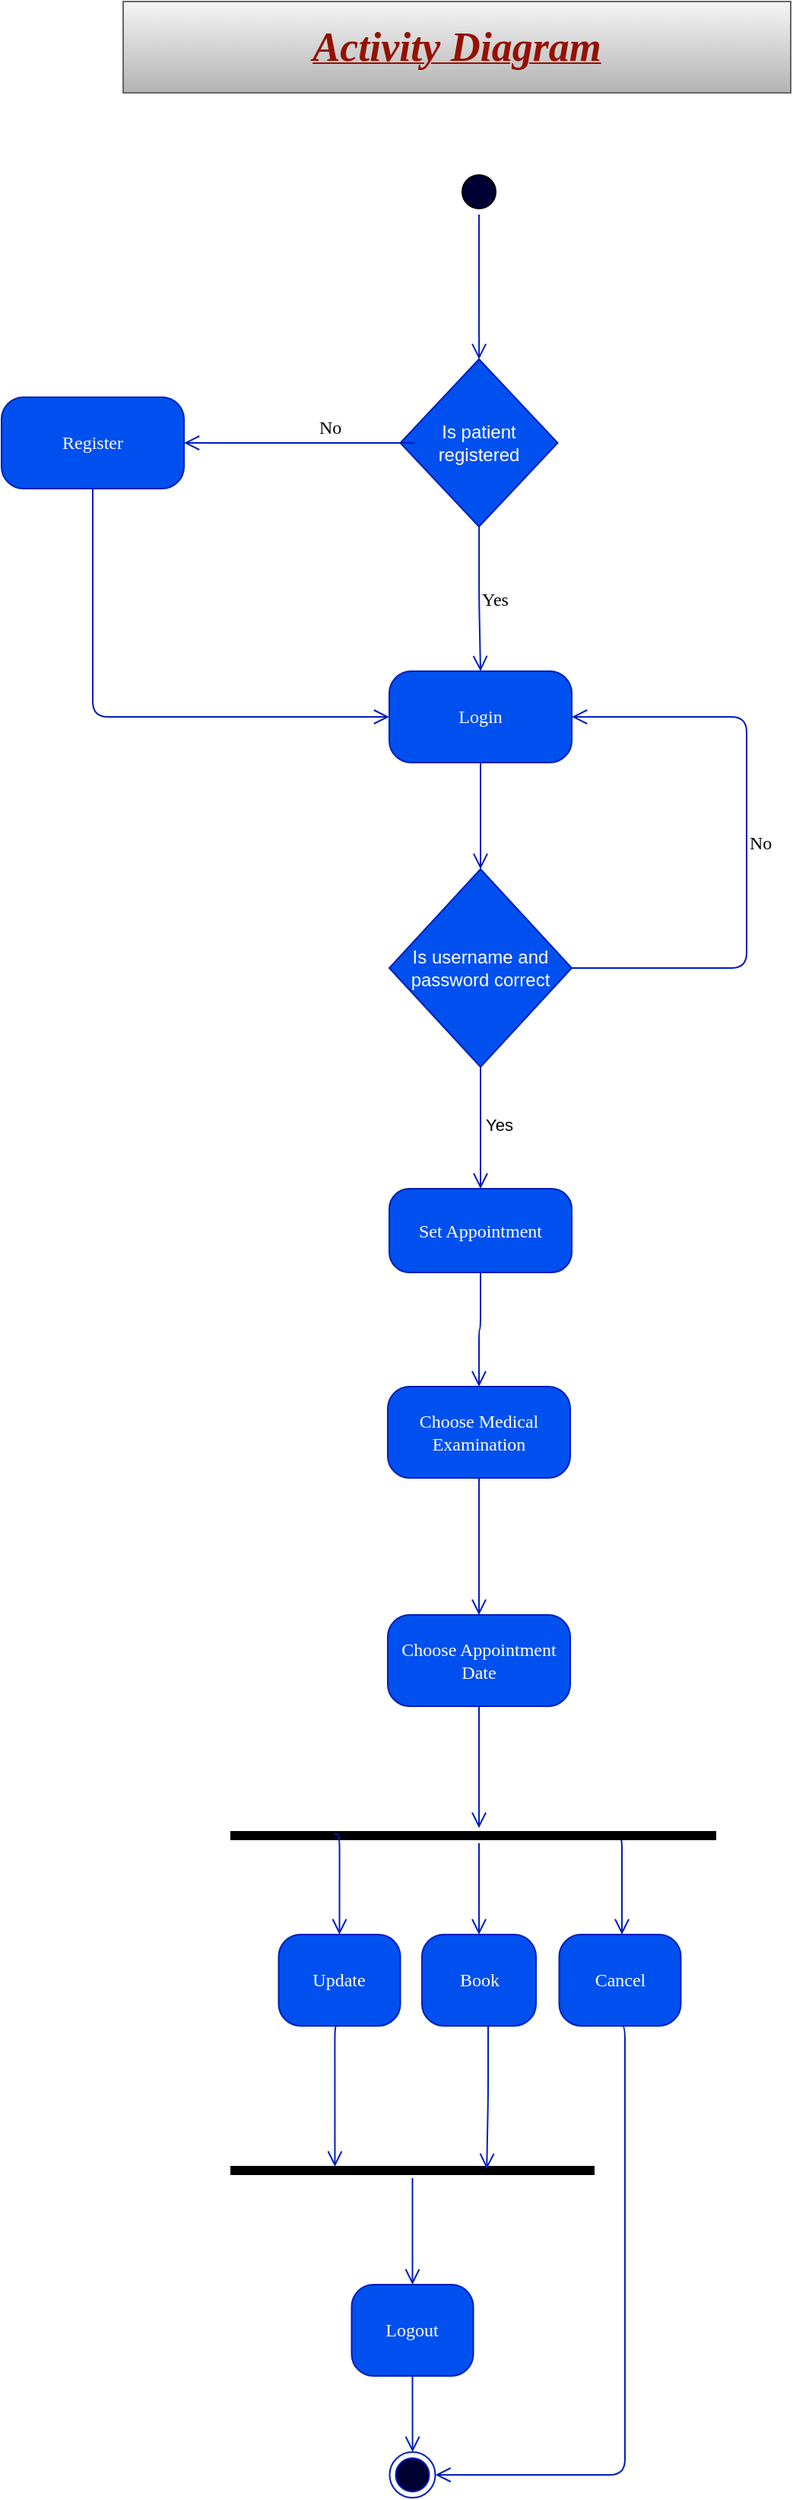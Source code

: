 <mxfile version="24.1.0" type="device">
  <diagram name="Page-1" id="mnRjHzE-l8GOrrgTSnuF">
    <mxGraphModel dx="1151" dy="521" grid="1" gridSize="10" guides="1" tooltips="1" connect="1" arrows="1" fold="1" page="1" pageScale="1" pageWidth="850" pageHeight="1100" math="0" shadow="0">
      <root>
        <mxCell id="0" />
        <mxCell id="1" parent="0" />
        <mxCell id="IlUl-RWda48VHLyolycJ-1" value="&lt;font color=&quot;#941100&quot; face=&quot;Times New Roman&quot;&gt;&lt;b&gt;&lt;i&gt;&lt;u&gt;&lt;font style=&quot;font-size: 27px;&quot;&gt;Activity Diagram &lt;/font&gt;&lt;/u&gt;&lt;/i&gt;&lt;/b&gt;&lt;/font&gt;" style="rounded=0;whiteSpace=wrap;html=1;fillColor=#f5f5f5;gradientColor=#b3b3b3;strokeColor=#666666;" vertex="1" parent="1">
          <mxGeometry x="190" y="20" width="439" height="60" as="geometry" />
        </mxCell>
        <mxCell id="IlUl-RWda48VHLyolycJ-2" value="" style="ellipse;html=1;shape=startState;rounded=1;shadow=0;comic=0;labelBackgroundColor=none;fontFamily=Verdana;fontSize=12;align=center;direction=south;fillColor=#000033;" vertex="1" parent="1">
          <mxGeometry x="409" y="130" width="30" height="30" as="geometry" />
        </mxCell>
        <mxCell id="IlUl-RWda48VHLyolycJ-3" value="Login" style="rounded=1;whiteSpace=wrap;html=1;arcSize=24;fillColor=#0050ef;strokeColor=#001DBC;shadow=0;comic=0;labelBackgroundColor=none;fontFamily=Verdana;fontSize=12;align=center;fontColor=#ffffff;" vertex="1" parent="1">
          <mxGeometry x="365" y="460" width="120" height="60" as="geometry" />
        </mxCell>
        <mxCell id="IlUl-RWda48VHLyolycJ-4" value="Yes" style="edgeStyle=orthogonalEdgeStyle;html=1;labelBackgroundColor=none;endArrow=open;endSize=8;strokeColor=#001DBC;fontFamily=Verdana;fontSize=12;align=left;fillColor=#0050ef;" edge="1" parent="1" source="IlUl-RWda48VHLyolycJ-6" target="IlUl-RWda48VHLyolycJ-3">
          <mxGeometry relative="1" as="geometry" />
        </mxCell>
        <mxCell id="IlUl-RWda48VHLyolycJ-7" value="" style="edgeStyle=orthogonalEdgeStyle;html=1;labelBackgroundColor=none;endArrow=open;endSize=8;strokeColor=#001DBC;fontFamily=Verdana;fontSize=12;align=left;fillColor=#0050ef;" edge="1" parent="1" source="IlUl-RWda48VHLyolycJ-2" target="IlUl-RWda48VHLyolycJ-6">
          <mxGeometry relative="1" as="geometry">
            <mxPoint x="425" y="200" as="sourcePoint" />
            <mxPoint x="425" y="440" as="targetPoint" />
          </mxGeometry>
        </mxCell>
        <mxCell id="IlUl-RWda48VHLyolycJ-6" value="Is patient registered" style="rhombus;whiteSpace=wrap;html=1;fillColor=#0050ef;fontColor=#ffffff;strokeColor=#001DBC;" vertex="1" parent="1">
          <mxGeometry x="372.25" y="255" width="103.5" height="110" as="geometry" />
        </mxCell>
        <mxCell id="IlUl-RWda48VHLyolycJ-12" value="No" style="edgeStyle=orthogonalEdgeStyle;html=1;labelBackgroundColor=none;endArrow=open;endSize=8;strokeColor=#001DBC;fontFamily=Verdana;fontSize=12;align=left;fillColor=#0050ef;exitX=0;exitY=0.5;exitDx=0;exitDy=0;entryX=1;entryY=0.5;entryDx=0;entryDy=0;" edge="1" parent="1" source="IlUl-RWda48VHLyolycJ-6" target="IlUl-RWda48VHLyolycJ-13">
          <mxGeometry x="-0.032" y="-10" relative="1" as="geometry">
            <mxPoint x="435" y="210" as="sourcePoint" />
            <mxPoint x="230" y="310" as="targetPoint" />
            <Array as="points">
              <mxPoint x="385" y="310" />
            </Array>
            <mxPoint as="offset" />
          </mxGeometry>
        </mxCell>
        <mxCell id="IlUl-RWda48VHLyolycJ-13" value="Register" style="rounded=1;whiteSpace=wrap;html=1;arcSize=24;fillColor=#0050ef;strokeColor=#001DBC;shadow=0;comic=0;labelBackgroundColor=none;fontFamily=Verdana;fontSize=12;align=center;fontColor=#ffffff;" vertex="1" parent="1">
          <mxGeometry x="110" y="280" width="120" height="60" as="geometry" />
        </mxCell>
        <mxCell id="IlUl-RWda48VHLyolycJ-14" value="" style="edgeStyle=orthogonalEdgeStyle;html=1;labelBackgroundColor=none;endArrow=open;endSize=8;strokeColor=#001DBC;fontFamily=Verdana;fontSize=12;align=left;fillColor=#0050ef;exitX=0.5;exitY=1;exitDx=0;exitDy=0;entryX=0;entryY=0.5;entryDx=0;entryDy=0;" edge="1" parent="1" source="IlUl-RWda48VHLyolycJ-13" target="IlUl-RWda48VHLyolycJ-3">
          <mxGeometry x="-0.032" y="-10" relative="1" as="geometry">
            <mxPoint x="395" y="320" as="sourcePoint" />
            <mxPoint x="230" y="500" as="targetPoint" />
            <mxPoint as="offset" />
          </mxGeometry>
        </mxCell>
        <mxCell id="IlUl-RWda48VHLyolycJ-16" value="Chοοse Appointment Date" style="rounded=1;whiteSpace=wrap;html=1;arcSize=24;fillColor=#0050ef;strokeColor=#001DBC;shadow=0;comic=0;labelBackgroundColor=none;fontFamily=Verdana;fontSize=12;align=center;fontColor=#ffffff;" vertex="1" parent="1">
          <mxGeometry x="364" y="1080" width="120" height="60" as="geometry" />
        </mxCell>
        <mxCell id="IlUl-RWda48VHLyolycJ-29" value="Update" style="rounded=1;whiteSpace=wrap;html=1;arcSize=24;fillColor=#0050ef;strokeColor=#001DBC;shadow=0;comic=0;labelBackgroundColor=none;fontFamily=Verdana;fontSize=12;align=center;fontColor=#ffffff;" vertex="1" parent="1">
          <mxGeometry x="292.25" y="1290" width="80" height="60" as="geometry" />
        </mxCell>
        <mxCell id="IlUl-RWda48VHLyolycJ-30" value="Cancel" style="rounded=1;whiteSpace=wrap;html=1;arcSize=24;fillColor=#0050ef;strokeColor=#001DBC;shadow=0;comic=0;labelBackgroundColor=none;fontFamily=Verdana;fontSize=12;align=center;fontColor=#ffffff;" vertex="1" parent="1">
          <mxGeometry x="476.75" y="1290" width="80" height="60" as="geometry" />
        </mxCell>
        <mxCell id="IlUl-RWda48VHLyolycJ-31" value="Book" style="rounded=1;whiteSpace=wrap;html=1;arcSize=24;fillColor=#0050ef;strokeColor=#001DBC;shadow=0;comic=0;labelBackgroundColor=none;fontFamily=Verdana;fontSize=12;align=center;fontColor=#ffffff;" vertex="1" parent="1">
          <mxGeometry x="386.5" y="1290" width="75" height="60" as="geometry" />
        </mxCell>
        <mxCell id="IlUl-RWda48VHLyolycJ-37" value="" style="edgeStyle=orthogonalEdgeStyle;html=1;labelBackgroundColor=none;endArrow=open;endSize=8;strokeColor=#001DBC;fontFamily=Verdana;fontSize=12;align=left;fillColor=#0050ef;entryX=0.5;entryY=0;entryDx=0;entryDy=0;" edge="1" parent="1" source="IlUl-RWda48VHLyolycJ-19" target="IlUl-RWda48VHLyolycJ-31">
          <mxGeometry relative="1" as="geometry">
            <mxPoint x="440" y="1220" as="sourcePoint" />
            <mxPoint x="454.52" y="940" as="targetPoint" />
            <Array as="points">
              <mxPoint x="424" y="1240" />
              <mxPoint x="424" y="1240" />
            </Array>
          </mxGeometry>
        </mxCell>
        <mxCell id="IlUl-RWda48VHLyolycJ-39" value="" style="edgeStyle=orthogonalEdgeStyle;html=1;labelBackgroundColor=none;endArrow=open;endSize=8;strokeColor=#001DBC;fontFamily=Verdana;fontSize=12;align=left;fillColor=#0050ef;exitX=0.779;exitY=0.295;exitDx=0;exitDy=0;exitPerimeter=0;" edge="1" parent="1" source="IlUl-RWda48VHLyolycJ-19" target="IlUl-RWda48VHLyolycJ-30">
          <mxGeometry relative="1" as="geometry">
            <mxPoint x="569.52" y="830" as="sourcePoint" />
            <mxPoint x="570" y="957" as="targetPoint" />
            <Array as="points">
              <mxPoint x="518" y="1270" />
              <mxPoint x="518" y="1270" />
            </Array>
          </mxGeometry>
        </mxCell>
        <mxCell id="IlUl-RWda48VHLyolycJ-41" value="" style="shape=line;html=1;strokeWidth=6;fillColor=default;strokeColor=default;" vertex="1" parent="1">
          <mxGeometry x="260.5" y="1440" width="239.5" height="10" as="geometry" />
        </mxCell>
        <mxCell id="IlUl-RWda48VHLyolycJ-42" value="Chοοse Medical Examination" style="rounded=1;whiteSpace=wrap;html=1;arcSize=24;fillColor=#0050ef;strokeColor=#001DBC;shadow=0;comic=0;labelBackgroundColor=none;fontFamily=Verdana;fontSize=12;align=center;fontColor=#ffffff;direction=west;" vertex="1" parent="1">
          <mxGeometry x="364" y="930" width="120" height="60" as="geometry" />
        </mxCell>
        <mxCell id="IlUl-RWda48VHLyolycJ-43" value="Set Appointment" style="rounded=1;whiteSpace=wrap;html=1;arcSize=24;fillColor=#0050ef;strokeColor=#001DBC;shadow=0;comic=0;labelBackgroundColor=none;fontFamily=Verdana;fontSize=12;align=center;fontColor=#ffffff;direction=west;" vertex="1" parent="1">
          <mxGeometry x="365" y="800" width="120" height="55" as="geometry" />
        </mxCell>
        <mxCell id="IlUl-RWda48VHLyolycJ-45" value="" style="edgeStyle=orthogonalEdgeStyle;html=1;labelBackgroundColor=none;endArrow=open;endSize=8;strokeColor=#001DBC;fontFamily=Verdana;fontSize=12;align=left;fillColor=#0050ef;exitX=0.5;exitY=1;exitDx=0;exitDy=0;entryX=0.5;entryY=0;entryDx=0;entryDy=0;" edge="1" parent="1" source="IlUl-RWda48VHLyolycJ-3" target="IlUl-RWda48VHLyolycJ-51">
          <mxGeometry x="0.056" y="20" relative="1" as="geometry">
            <mxPoint x="399.47" y="520" as="sourcePoint" />
            <mxPoint x="399.47" y="610" as="targetPoint" />
            <Array as="points">
              <mxPoint x="425" y="570" />
              <mxPoint x="425" y="570" />
            </Array>
            <mxPoint as="offset" />
          </mxGeometry>
        </mxCell>
        <mxCell id="IlUl-RWda48VHLyolycJ-46" value="" style="edgeStyle=orthogonalEdgeStyle;html=1;labelBackgroundColor=none;endArrow=open;endSize=8;strokeColor=#001DBC;fontFamily=Verdana;fontSize=12;align=left;fillColor=#0050ef;exitX=0.5;exitY=1;exitDx=0;exitDy=0;entryX=1;entryY=0.5;entryDx=0;entryDy=0;" edge="1" parent="1" source="IlUl-RWda48VHLyolycJ-30" target="IlUl-RWda48VHLyolycJ-47">
          <mxGeometry relative="1" as="geometry">
            <mxPoint x="540" y="1120" as="sourcePoint" />
            <mxPoint x="694.393" y="1225.607" as="targetPoint" />
            <Array as="points">
              <mxPoint x="520" y="1350" />
              <mxPoint x="520" y="1645" />
            </Array>
          </mxGeometry>
        </mxCell>
        <mxCell id="IlUl-RWda48VHLyolycJ-47" value="" style="ellipse;html=1;shape=endState;fillColor=#000033;strokeColor=#001DBC;rounded=1;shadow=0;comic=0;labelBackgroundColor=none;fontFamily=Verdana;fontSize=12;fontColor=#ffffff;align=center;" vertex="1" parent="1">
          <mxGeometry x="365.25" y="1630" width="30" height="30" as="geometry" />
        </mxCell>
        <mxCell id="IlUl-RWda48VHLyolycJ-50" value="Logout" style="rounded=1;whiteSpace=wrap;html=1;arcSize=24;fillColor=#0050ef;strokeColor=#001DBC;shadow=0;comic=0;labelBackgroundColor=none;fontFamily=Verdana;fontSize=12;align=center;fontColor=#ffffff;" vertex="1" parent="1">
          <mxGeometry x="340.25" y="1520" width="80" height="60" as="geometry" />
        </mxCell>
        <mxCell id="IlUl-RWda48VHLyolycJ-51" value="Is username and password correct " style="rhombus;whiteSpace=wrap;html=1;fillColor=#0050ef;fontColor=#ffffff;strokeColor=#001DBC;" vertex="1" parent="1">
          <mxGeometry x="365" y="590" width="120" height="130" as="geometry" />
        </mxCell>
        <mxCell id="IlUl-RWda48VHLyolycJ-52" value="No" style="edgeStyle=orthogonalEdgeStyle;html=1;labelBackgroundColor=none;endArrow=open;endSize=8;strokeColor=#001DBC;fontFamily=Verdana;fontSize=12;align=left;fillColor=#0050ef;exitX=1;exitY=0.5;exitDx=0;exitDy=0;entryX=1;entryY=0.5;entryDx=0;entryDy=0;" edge="1" parent="1" source="IlUl-RWda48VHLyolycJ-51" target="IlUl-RWda48VHLyolycJ-3">
          <mxGeometry x="-0.003" relative="1" as="geometry">
            <mxPoint x="520.0" y="480.05" as="sourcePoint" />
            <mxPoint x="680" y="640" as="targetPoint" />
            <Array as="points">
              <mxPoint x="600" y="655" />
              <mxPoint x="600" y="490" />
            </Array>
            <mxPoint as="offset" />
          </mxGeometry>
        </mxCell>
        <mxCell id="IlUl-RWda48VHLyolycJ-55" value="" style="edgeStyle=orthogonalEdgeStyle;html=1;labelBackgroundColor=none;endArrow=open;endSize=8;strokeColor=#001DBC;fontFamily=Verdana;fontSize=12;align=left;fillColor=#0050ef;exitX=0.5;exitY=1;exitDx=0;exitDy=0;entryX=0.5;entryY=1;entryDx=0;entryDy=0;" edge="1" parent="1" source="IlUl-RWda48VHLyolycJ-51" target="IlUl-RWda48VHLyolycJ-43">
          <mxGeometry x="0.056" y="20" relative="1" as="geometry">
            <mxPoint x="491.5" y="720" as="sourcePoint" />
            <mxPoint x="425" y="800" as="targetPoint" />
            <Array as="points">
              <mxPoint x="425" y="780" />
              <mxPoint x="425" y="780" />
            </Array>
            <mxPoint as="offset" />
          </mxGeometry>
        </mxCell>
        <mxCell id="IlUl-RWda48VHLyolycJ-57" value="Yes" style="edgeLabel;html=1;align=center;verticalAlign=middle;resizable=0;points=[];" vertex="1" connectable="0" parent="IlUl-RWda48VHLyolycJ-55">
          <mxGeometry x="0.239" y="3" relative="1" as="geometry">
            <mxPoint x="9" y="-12" as="offset" />
          </mxGeometry>
        </mxCell>
        <mxCell id="IlUl-RWda48VHLyolycJ-58" value="" style="edgeStyle=orthogonalEdgeStyle;html=1;labelBackgroundColor=none;endArrow=open;endSize=8;strokeColor=#001DBC;fontFamily=Verdana;fontSize=12;align=left;fillColor=#0050ef;exitX=0.5;exitY=0;exitDx=0;exitDy=0;entryX=0.5;entryY=1;entryDx=0;entryDy=0;" edge="1" parent="1" source="IlUl-RWda48VHLyolycJ-43" target="IlUl-RWda48VHLyolycJ-42">
          <mxGeometry x="0.056" y="20" relative="1" as="geometry">
            <mxPoint x="425" y="900" as="sourcePoint" />
            <mxPoint x="425" y="970" as="targetPoint" />
            <Array as="points" />
            <mxPoint as="offset" />
          </mxGeometry>
        </mxCell>
        <mxCell id="IlUl-RWda48VHLyolycJ-64" value="" style="edgeStyle=orthogonalEdgeStyle;html=1;labelBackgroundColor=none;endArrow=open;endSize=8;strokeColor=#001DBC;fontFamily=Verdana;fontSize=12;align=left;fillColor=#0050ef;exitX=0.5;exitY=0;exitDx=0;exitDy=0;entryX=0.5;entryY=0;entryDx=0;entryDy=0;" edge="1" parent="1" source="IlUl-RWda48VHLyolycJ-42" target="IlUl-RWda48VHLyolycJ-16">
          <mxGeometry x="0.056" y="20" relative="1" as="geometry">
            <mxPoint x="540" y="1030" as="sourcePoint" />
            <mxPoint x="425" y="1040" as="targetPoint" />
            <Array as="points" />
            <mxPoint as="offset" />
          </mxGeometry>
        </mxCell>
        <mxCell id="IlUl-RWda48VHLyolycJ-19" value="" style="shape=line;html=1;strokeWidth=6;fillColor=default;strokeColor=default;" vertex="1" parent="1">
          <mxGeometry x="260.5" y="1220" width="319.5" height="10" as="geometry" />
        </mxCell>
        <mxCell id="IlUl-RWda48VHLyolycJ-68" value="" style="edgeStyle=orthogonalEdgeStyle;html=1;labelBackgroundColor=none;endArrow=open;endSize=8;strokeColor=#001DBC;fontFamily=Verdana;fontSize=12;align=left;fillColor=#0050ef;entryX=0.5;entryY=0;entryDx=0;entryDy=0;exitX=0.214;exitY=0.405;exitDx=0;exitDy=0;exitPerimeter=0;" edge="1" parent="1" source="IlUl-RWda48VHLyolycJ-19" target="IlUl-RWda48VHLyolycJ-29">
          <mxGeometry relative="1" as="geometry">
            <mxPoint x="332" y="1270" as="sourcePoint" />
            <mxPoint x="273.25" y="1290" as="targetPoint" />
            <Array as="points">
              <mxPoint x="332" y="1224" />
            </Array>
          </mxGeometry>
        </mxCell>
        <mxCell id="IlUl-RWda48VHLyolycJ-69" value="" style="edgeStyle=orthogonalEdgeStyle;html=1;labelBackgroundColor=none;endArrow=open;endSize=8;strokeColor=#001DBC;fontFamily=Verdana;fontSize=12;align=left;fillColor=#0050ef;entryX=0.287;entryY=0.247;entryDx=0;entryDy=0;entryPerimeter=0;" edge="1" parent="1" target="IlUl-RWda48VHLyolycJ-41">
          <mxGeometry relative="1" as="geometry">
            <mxPoint x="331" y="1350" as="sourcePoint" />
            <mxPoint x="361" y="1420" as="targetPoint" />
            <Array as="points">
              <mxPoint x="331" y="1350" />
            </Array>
          </mxGeometry>
        </mxCell>
        <mxCell id="IlUl-RWda48VHLyolycJ-71" value="" style="edgeStyle=orthogonalEdgeStyle;html=1;labelBackgroundColor=none;endArrow=open;endSize=8;strokeColor=#001DBC;fontFamily=Verdana;fontSize=12;align=left;fillColor=#0050ef;entryX=0.704;entryY=0.405;entryDx=0;entryDy=0;entryPerimeter=0;" edge="1" parent="1" target="IlUl-RWda48VHLyolycJ-41">
          <mxGeometry relative="1" as="geometry">
            <mxPoint x="430" y="1350" as="sourcePoint" />
            <mxPoint x="430" y="1420" as="targetPoint" />
            <Array as="points">
              <mxPoint x="430" y="1396" />
              <mxPoint x="429" y="1410" />
            </Array>
          </mxGeometry>
        </mxCell>
        <mxCell id="IlUl-RWda48VHLyolycJ-73" value="" style="edgeStyle=orthogonalEdgeStyle;html=1;labelBackgroundColor=none;endArrow=open;endSize=8;strokeColor=#001DBC;fontFamily=Verdana;fontSize=12;align=left;fillColor=#0050ef;entryX=0.5;entryY=0;entryDx=0;entryDy=0;" edge="1" parent="1" source="IlUl-RWda48VHLyolycJ-41" target="IlUl-RWda48VHLyolycJ-50">
          <mxGeometry relative="1" as="geometry">
            <mxPoint x="461" y="1486" as="sourcePoint" />
            <mxPoint x="460" y="1580" as="targetPoint" />
            <Array as="points">
              <mxPoint x="380" y="1480" />
              <mxPoint x="380" y="1480" />
            </Array>
          </mxGeometry>
        </mxCell>
        <mxCell id="IlUl-RWda48VHLyolycJ-74" value="" style="edgeStyle=orthogonalEdgeStyle;html=1;labelBackgroundColor=none;endArrow=open;endSize=8;strokeColor=#001DBC;fontFamily=Verdana;fontSize=12;align=left;fillColor=#0050ef;entryX=0.5;entryY=0;entryDx=0;entryDy=0;exitX=0.5;exitY=1;exitDx=0;exitDy=0;" edge="1" parent="1" source="IlUl-RWda48VHLyolycJ-50" target="IlUl-RWda48VHLyolycJ-47">
          <mxGeometry relative="1" as="geometry">
            <mxPoint x="360.45" y="1605.0" as="sourcePoint" />
            <mxPoint x="420.25" y="1695" as="targetPoint" />
            <Array as="points">
              <mxPoint x="380" y="1630" />
              <mxPoint x="380" y="1630" />
            </Array>
          </mxGeometry>
        </mxCell>
        <mxCell id="IlUl-RWda48VHLyolycJ-78" value="" style="edgeStyle=orthogonalEdgeStyle;html=1;labelBackgroundColor=none;endArrow=open;endSize=8;strokeColor=#001DBC;fontFamily=Verdana;fontSize=12;align=left;fillColor=#0050ef;exitX=0.5;exitY=1;exitDx=0;exitDy=0;" edge="1" parent="1" source="IlUl-RWda48VHLyolycJ-16">
          <mxGeometry relative="1" as="geometry">
            <mxPoint x="424.0" y="1140" as="sourcePoint" />
            <mxPoint x="424" y="1220" as="targetPoint" />
            <Array as="points" />
          </mxGeometry>
        </mxCell>
      </root>
    </mxGraphModel>
  </diagram>
</mxfile>

